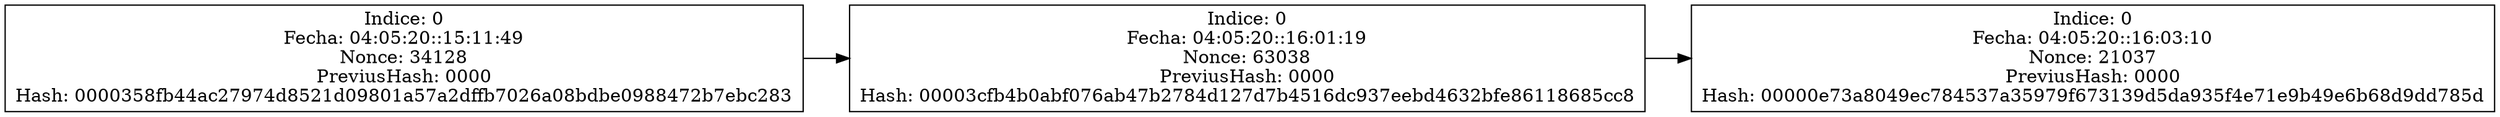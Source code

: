 digraph g{
 rankdir = LR;
node [shape = box];
"Indice: 0\nFecha: 04:05:20::15:11:49\nNonce: 34128\nPreviusHash: 0000\nHash: 0000358fb44ac27974d8521d09801a57a2dffb7026a08bdbe0988472b7ebc283" -> "Indice: 0\nFecha: 04:05:20::16:01:19\nNonce: 63038\nPreviusHash: 0000\nHash: 00003cfb4b0abf076ab47b2784d127d7b4516dc937eebd4632bfe86118685cc8""Indice: 0\nFecha: 04:05:20::16:01:19\nNonce: 63038\nPreviusHash: 0000\nHash: 00003cfb4b0abf076ab47b2784d127d7b4516dc937eebd4632bfe86118685cc8" -> "Indice: 0\nFecha: 04:05:20::16:03:10\nNonce: 21037\nPreviusHash: 0000\nHash: 00000e73a8049ec784537a35979f673139d5da935f4e71e9b49e6b68d9dd785d"
}